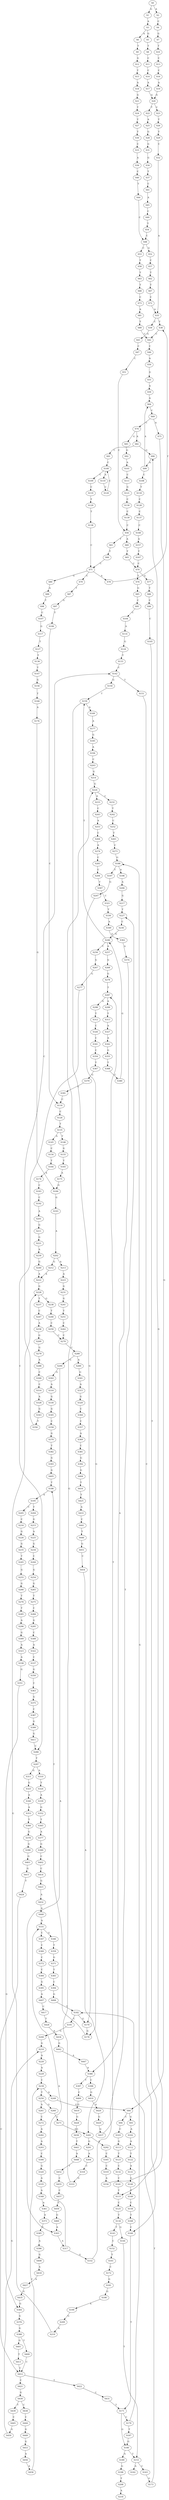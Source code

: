 strict digraph  {
	S0 -> S1 [ label = G ];
	S0 -> S2 [ label = A ];
	S1 -> S3 [ label = A ];
	S2 -> S4 [ label = C ];
	S3 -> S5 [ label = G ];
	S3 -> S6 [ label = A ];
	S4 -> S7 [ label = G ];
	S5 -> S8 [ label = T ];
	S6 -> S9 [ label = T ];
	S7 -> S10 [ label = T ];
	S8 -> S11 [ label = C ];
	S9 -> S12 [ label = G ];
	S10 -> S13 [ label = C ];
	S11 -> S14 [ label = C ];
	S12 -> S15 [ label = T ];
	S13 -> S16 [ label = C ];
	S14 -> S17 [ label = A ];
	S15 -> S18 [ label = A ];
	S16 -> S19 [ label = A ];
	S17 -> S20 [ label = G ];
	S18 -> S21 [ label = G ];
	S19 -> S20 [ label = G ];
	S20 -> S22 [ label = T ];
	S20 -> S23 [ label = C ];
	S21 -> S24 [ label = T ];
	S22 -> S25 [ label = A ];
	S23 -> S26 [ label = T ];
	S24 -> S27 [ label = T ];
	S25 -> S28 [ label = G ];
	S26 -> S29 [ label = T ];
	S27 -> S30 [ label = T ];
	S28 -> S31 [ label = G ];
	S29 -> S32 [ label = C ];
	S30 -> S33 [ label = C ];
	S31 -> S34 [ label = G ];
	S32 -> S35 [ label = A ];
	S33 -> S36 [ label = A ];
	S34 -> S37 [ label = T ];
	S35 -> S38 [ label = T ];
	S35 -> S39 [ label = C ];
	S36 -> S40 [ label = C ];
	S37 -> S41 [ label = C ];
	S38 -> S42 [ label = C ];
	S39 -> S43 [ label = G ];
	S40 -> S44 [ label = T ];
	S41 -> S45 [ label = A ];
	S42 -> S46 [ label = C ];
	S43 -> S47 [ label = C ];
	S44 -> S48 [ label = C ];
	S45 -> S49 [ label = C ];
	S46 -> S50 [ label = A ];
	S47 -> S51 [ label = C ];
	S48 -> S52 [ label = G ];
	S48 -> S53 [ label = C ];
	S49 -> S54 [ label = T ];
	S50 -> S55 [ label = G ];
	S51 -> S56 [ label = C ];
	S52 -> S57 [ label = C ];
	S53 -> S58 [ label = T ];
	S54 -> S48 [ label = C ];
	S55 -> S59 [ label = A ];
	S56 -> S60 [ label = A ];
	S56 -> S61 [ label = T ];
	S57 -> S62 [ label = T ];
	S58 -> S63 [ label = T ];
	S59 -> S64 [ label = A ];
	S60 -> S65 [ label = T ];
	S61 -> S66 [ label = T ];
	S62 -> S67 [ label = T ];
	S63 -> S68 [ label = T ];
	S64 -> S69 [ label = C ];
	S65 -> S70 [ label = C ];
	S66 -> S71 [ label = C ];
	S67 -> S72 [ label = C ];
	S68 -> S73 [ label = C ];
	S69 -> S74 [ label = C ];
	S69 -> S75 [ label = A ];
	S70 -> S76 [ label = T ];
	S70 -> S77 [ label = G ];
	S71 -> S78 [ label = A ];
	S71 -> S79 [ label = C ];
	S71 -> S80 [ label = G ];
	S72 -> S35 [ label = A ];
	S73 -> S81 [ label = A ];
	S74 -> S82 [ label = A ];
	S74 -> S83 [ label = G ];
	S75 -> S84 [ label = G ];
	S76 -> S85 [ label = G ];
	S77 -> S86 [ label = T ];
	S78 -> S38 [ label = T ];
	S79 -> S87 [ label = T ];
	S80 -> S88 [ label = A ];
	S81 -> S89 [ label = T ];
	S82 -> S90 [ label = G ];
	S82 -> S91 [ label = C ];
	S83 -> S92 [ label = G ];
	S84 -> S93 [ label = G ];
	S84 -> S94 [ label = C ];
	S85 -> S95 [ label = C ];
	S86 -> S96 [ label = C ];
	S87 -> S97 [ label = G ];
	S88 -> S98 [ label = T ];
	S89 -> S42 [ label = C ];
	S90 -> S99 [ label = A ];
	S91 -> S100 [ label = C ];
	S92 -> S101 [ label = A ];
	S93 -> S102 [ label = A ];
	S94 -> S103 [ label = C ];
	S95 -> S104 [ label = C ];
	S96 -> S105 [ label = C ];
	S97 -> S106 [ label = T ];
	S98 -> S107 [ label = C ];
	S99 -> S108 [ label = C ];
	S99 -> S64 [ label = A ];
	S100 -> S109 [ label = C ];
	S100 -> S110 [ label = A ];
	S101 -> S111 [ label = C ];
	S102 -> S112 [ label = A ];
	S103 -> S113 [ label = G ];
	S104 -> S114 [ label = A ];
	S105 -> S115 [ label = T ];
	S106 -> S116 [ label = C ];
	S107 -> S117 [ label = G ];
	S108 -> S118 [ label = T ];
	S109 -> S119 [ label = C ];
	S110 -> S120 [ label = C ];
	S111 -> S121 [ label = G ];
	S112 -> S122 [ label = T ];
	S113 -> S123 [ label = T ];
	S114 -> S124 [ label = G ];
	S115 -> S125 [ label = C ];
	S116 -> S126 [ label = C ];
	S117 -> S127 [ label = T ];
	S118 -> S128 [ label = C ];
	S119 -> S129 [ label = T ];
	S120 -> S100 [ label = C ];
	S121 -> S130 [ label = C ];
	S122 -> S131 [ label = A ];
	S123 -> S132 [ label = C ];
	S124 -> S133 [ label = T ];
	S125 -> S134 [ label = T ];
	S126 -> S135 [ label = T ];
	S127 -> S136 [ label = T ];
	S128 -> S137 [ label = C ];
	S129 -> S138 [ label = T ];
	S130 -> S139 [ label = C ];
	S131 -> S140 [ label = G ];
	S132 -> S141 [ label = C ];
	S133 -> S142 [ label = C ];
	S134 -> S143 [ label = T ];
	S134 -> S144 [ label = G ];
	S135 -> S145 [ label = A ];
	S135 -> S146 [ label = T ];
	S136 -> S147 [ label = T ];
	S137 -> S148 [ label = C ];
	S138 -> S71 [ label = C ];
	S139 -> S56 [ label = C ];
	S140 -> S149 [ label = T ];
	S141 -> S115 [ label = T ];
	S142 -> S150 [ label = G ];
	S142 -> S151 [ label = T ];
	S143 -> S152 [ label = C ];
	S144 -> S153 [ label = T ];
	S145 -> S154 [ label = C ];
	S146 -> S155 [ label = G ];
	S147 -> S156 [ label = G ];
	S148 -> S157 [ label = A ];
	S149 -> S158 [ label = C ];
	S150 -> S159 [ label = T ];
	S151 -> S160 [ label = C ];
	S152 -> S161 [ label = T ];
	S153 -> S162 [ label = A ];
	S153 -> S163 [ label = C ];
	S154 -> S164 [ label = T ];
	S155 -> S165 [ label = T ];
	S156 -> S166 [ label = T ];
	S157 -> S167 [ label = T ];
	S158 -> S168 [ label = T ];
	S159 -> S169 [ label = A ];
	S159 -> S170 [ label = G ];
	S160 -> S171 [ label = T ];
	S161 -> S172 [ label = C ];
	S163 -> S173 [ label = G ];
	S164 -> S174 [ label = A ];
	S165 -> S175 [ label = A ];
	S166 -> S176 [ label = A ];
	S167 -> S70 [ label = C ];
	S168 -> S160 [ label = C ];
	S169 -> S177 [ label = A ];
	S170 -> S178 [ label = G ];
	S171 -> S179 [ label = C ];
	S171 -> S180 [ label = G ];
	S172 -> S181 [ label = G ];
	S173 -> S182 [ label = T ];
	S174 -> S183 [ label = C ];
	S175 -> S184 [ label = G ];
	S176 -> S184 [ label = G ];
	S177 -> S185 [ label = G ];
	S178 -> S186 [ label = T ];
	S179 -> S187 [ label = T ];
	S179 -> S188 [ label = G ];
	S180 -> S189 [ label = A ];
	S180 -> S153 [ label = T ];
	S181 -> S190 [ label = G ];
	S182 -> S191 [ label = C ];
	S182 -> S170 [ label = G ];
	S183 -> S192 [ label = C ];
	S184 -> S193 [ label = G ];
	S185 -> S194 [ label = A ];
	S186 -> S195 [ label = A ];
	S187 -> S180 [ label = G ];
	S188 -> S196 [ label = A ];
	S188 -> S197 [ label = T ];
	S189 -> S198 [ label = G ];
	S190 -> S199 [ label = A ];
	S191 -> S200 [ label = G ];
	S192 -> S201 [ label = A ];
	S193 -> S202 [ label = A ];
	S194 -> S203 [ label = C ];
	S195 -> S204 [ label = T ];
	S195 -> S205 [ label = C ];
	S196 -> S206 [ label = A ];
	S197 -> S207 [ label = G ];
	S198 -> S208 [ label = T ];
	S199 -> S209 [ label = G ];
	S200 -> S210 [ label = G ];
	S201 -> S211 [ label = G ];
	S202 -> S212 [ label = G ];
	S202 -> S213 [ label = A ];
	S203 -> S214 [ label = G ];
	S204 -> S215 [ label = G ];
	S205 -> S216 [ label = C ];
	S206 -> S217 [ label = G ];
	S207 -> S178 [ label = G ];
	S208 -> S218 [ label = A ];
	S209 -> S219 [ label = A ];
	S210 -> S220 [ label = A ];
	S211 -> S221 [ label = G ];
	S212 -> S222 [ label = A ];
	S213 -> S223 [ label = A ];
	S214 -> S224 [ label = G ];
	S215 -> S225 [ label = A ];
	S216 -> S226 [ label = G ];
	S217 -> S227 [ label = T ];
	S219 -> S228 [ label = G ];
	S220 -> S229 [ label = A ];
	S221 -> S230 [ label = A ];
	S222 -> S228 [ label = G ];
	S223 -> S231 [ label = G ];
	S224 -> S232 [ label = C ];
	S224 -> S233 [ label = A ];
	S225 -> S234 [ label = G ];
	S226 -> S235 [ label = G ];
	S227 -> S236 [ label = C ];
	S228 -> S237 [ label = T ];
	S228 -> S238 [ label = G ];
	S229 -> S239 [ label = C ];
	S230 -> S240 [ label = G ];
	S231 -> S241 [ label = G ];
	S232 -> S242 [ label = T ];
	S233 -> S243 [ label = C ];
	S234 -> S244 [ label = C ];
	S235 -> S245 [ label = T ];
	S236 -> S246 [ label = G ];
	S237 -> S247 [ label = C ];
	S238 -> S248 [ label = T ];
	S239 -> S249 [ label = A ];
	S239 -> S250 [ label = T ];
	S240 -> S222 [ label = A ];
	S241 -> S251 [ label = T ];
	S242 -> S252 [ label = C ];
	S243 -> S253 [ label = A ];
	S244 -> S254 [ label = G ];
	S245 -> S255 [ label = G ];
	S246 -> S256 [ label = C ];
	S246 -> S159 [ label = T ];
	S246 -> S257 [ label = A ];
	S247 -> S258 [ label = A ];
	S248 -> S259 [ label = C ];
	S249 -> S84 [ label = G ];
	S250 -> S260 [ label = G ];
	S250 -> S261 [ label = A ];
	S251 -> S262 [ label = C ];
	S252 -> S263 [ label = T ];
	S253 -> S264 [ label = C ];
	S254 -> S265 [ label = G ];
	S255 -> S266 [ label = G ];
	S256 -> S267 [ label = G ];
	S257 -> S268 [ label = G ];
	S258 -> S269 [ label = G ];
	S259 -> S270 [ label = C ];
	S260 -> S271 [ label = C ];
	S261 -> S272 [ label = C ];
	S262 -> S270 [ label = C ];
	S263 -> S273 [ label = C ];
	S264 -> S274 [ label = A ];
	S265 -> S275 [ label = T ];
	S266 -> S276 [ label = T ];
	S267 -> S277 [ label = G ];
	S268 -> S278 [ label = G ];
	S269 -> S279 [ label = G ];
	S270 -> S280 [ label = C ];
	S271 -> S281 [ label = A ];
	S272 -> S282 [ label = A ];
	S273 -> S188 [ label = G ];
	S274 -> S283 [ label = C ];
	S275 -> S284 [ label = C ];
	S276 -> S285 [ label = T ];
	S277 -> S286 [ label = C ];
	S278 -> S287 [ label = T ];
	S279 -> S288 [ label = A ];
	S280 -> S289 [ label = A ];
	S280 -> S290 [ label = G ];
	S281 -> S291 [ label = G ];
	S281 -> S292 [ label = A ];
	S282 -> S293 [ label = A ];
	S283 -> S294 [ label = C ];
	S284 -> S295 [ label = G ];
	S285 -> S296 [ label = A ];
	S286 -> S297 [ label = T ];
	S287 -> S298 [ label = G ];
	S287 -> S299 [ label = A ];
	S288 -> S300 [ label = C ];
	S289 -> S301 [ label = G ];
	S290 -> S302 [ label = G ];
	S290 -> S303 [ label = A ];
	S291 -> S304 [ label = A ];
	S292 -> S305 [ label = C ];
	S293 -> S306 [ label = C ];
	S294 -> S307 [ label = T ];
	S295 -> S308 [ label = C ];
	S296 -> S309 [ label = G ];
	S297 -> S310 [ label = A ];
	S297 -> S311 [ label = G ];
	S298 -> S312 [ label = T ];
	S299 -> S313 [ label = T ];
	S300 -> S314 [ label = C ];
	S301 -> S315 [ label = A ];
	S302 -> S316 [ label = A ];
	S303 -> S317 [ label = A ];
	S304 -> S318 [ label = C ];
	S305 -> S319 [ label = C ];
	S306 -> S320 [ label = G ];
	S307 -> S321 [ label = C ];
	S308 -> S322 [ label = A ];
	S309 -> S323 [ label = A ];
	S310 -> S324 [ label = T ];
	S311 -> S325 [ label = G ];
	S312 -> S326 [ label = C ];
	S313 -> S327 [ label = A ];
	S314 -> S328 [ label = A ];
	S315 -> S329 [ label = G ];
	S316 -> S330 [ label = G ];
	S317 -> S331 [ label = A ];
	S317 -> S332 [ label = G ];
	S318 -> S333 [ label = G ];
	S319 -> S334 [ label = A ];
	S320 -> S335 [ label = A ];
	S321 -> S336 [ label = T ];
	S322 -> S337 [ label = C ];
	S323 -> S338 [ label = A ];
	S324 -> S339 [ label = A ];
	S325 -> S340 [ label = A ];
	S326 -> S341 [ label = C ];
	S327 -> S342 [ label = A ];
	S328 -> S343 [ label = G ];
	S329 -> S344 [ label = C ];
	S330 -> S345 [ label = G ];
	S331 -> S346 [ label = G ];
	S331 -> S347 [ label = C ];
	S332 -> S227 [ label = T ];
	S333 -> S224 [ label = G ];
	S334 -> S90 [ label = G ];
	S335 -> S348 [ label = A ];
	S336 -> S349 [ label = A ];
	S337 -> S350 [ label = G ];
	S338 -> S351 [ label = G ];
	S339 -> S352 [ label = G ];
	S340 -> S353 [ label = A ];
	S341 -> S354 [ label = C ];
	S342 -> S355 [ label = G ];
	S343 -> S356 [ label = T ];
	S344 -> S357 [ label = C ];
	S345 -> S358 [ label = C ];
	S346 -> S359 [ label = T ];
	S347 -> S360 [ label = C ];
	S348 -> S361 [ label = A ];
	S349 -> S362 [ label = G ];
	S350 -> S363 [ label = C ];
	S351 -> S364 [ label = G ];
	S352 -> S365 [ label = T ];
	S353 -> S366 [ label = T ];
	S354 -> S367 [ label = T ];
	S355 -> S368 [ label = T ];
	S356 -> S142 [ label = C ];
	S357 -> S369 [ label = A ];
	S358 -> S370 [ label = G ];
	S359 -> S371 [ label = G ];
	S360 -> S372 [ label = C ];
	S361 -> S373 [ label = A ];
	S362 -> S374 [ label = A ];
	S363 -> S375 [ label = G ];
	S364 -> S376 [ label = G ];
	S365 -> S377 [ label = A ];
	S366 -> S378 [ label = G ];
	S367 -> S379 [ label = G ];
	S368 -> S380 [ label = C ];
	S369 -> S381 [ label = C ];
	S370 -> S382 [ label = T ];
	S371 -> S383 [ label = T ];
	S372 -> S384 [ label = C ];
	S373 -> S385 [ label = C ];
	S374 -> S386 [ label = A ];
	S375 -> S387 [ label = C ];
	S376 -> S388 [ label = G ];
	S377 -> S389 [ label = G ];
	S378 -> S390 [ label = G ];
	S379 -> S391 [ label = T ];
	S380 -> S246 [ label = G ];
	S381 -> S392 [ label = G ];
	S382 -> S393 [ label = G ];
	S383 -> S394 [ label = C ];
	S384 -> S395 [ label = G ];
	S385 -> S396 [ label = A ];
	S386 -> S397 [ label = T ];
	S386 -> S398 [ label = C ];
	S387 -> S399 [ label = G ];
	S388 -> S400 [ label = T ];
	S388 -> S401 [ label = G ];
	S389 -> S402 [ label = C ];
	S390 -> S403 [ label = G ];
	S391 -> S116 [ label = C ];
	S392 -> S404 [ label = G ];
	S393 -> S405 [ label = G ];
	S394 -> S406 [ label = G ];
	S395 -> S407 [ label = A ];
	S396 -> S408 [ label = G ];
	S397 -> S409 [ label = C ];
	S398 -> S410 [ label = G ];
	S399 -> S411 [ label = G ];
	S400 -> S412 [ label = C ];
	S401 -> S413 [ label = T ];
	S402 -> S414 [ label = C ];
	S403 -> S415 [ label = G ];
	S404 -> S416 [ label = T ];
	S405 -> S186 [ label = T ];
	S406 -> S182 [ label = T ];
	S407 -> S417 [ label = C ];
	S408 -> S418 [ label = A ];
	S409 -> S419 [ label = G ];
	S410 -> S420 [ label = A ];
	S411 -> S286 [ label = C ];
	S412 -> S421 [ label = C ];
	S412 -> S422 [ label = T ];
	S413 -> S412 [ label = C ];
	S414 -> S423 [ label = G ];
	S415 -> S424 [ label = T ];
	S416 -> S425 [ label = T ];
	S417 -> S426 [ label = T ];
	S418 -> S427 [ label = A ];
	S419 -> S428 [ label = G ];
	S420 -> S429 [ label = G ];
	S421 -> S430 [ label = G ];
	S422 -> S431 [ label = C ];
	S423 -> S432 [ label = A ];
	S424 -> S412 [ label = C ];
	S425 -> S433 [ label = A ];
	S426 -> S434 [ label = A ];
	S427 -> S435 [ label = G ];
	S428 -> S436 [ label = G ];
	S429 -> S437 [ label = G ];
	S430 -> S438 [ label = C ];
	S430 -> S439 [ label = T ];
	S431 -> S171 [ label = T ];
	S432 -> S440 [ label = A ];
	S433 -> S441 [ label = C ];
	S434 -> S442 [ label = G ];
	S435 -> S364 [ label = G ];
	S436 -> S443 [ label = T ];
	S437 -> S287 [ label = T ];
	S438 -> S444 [ label = C ];
	S439 -> S445 [ label = C ];
	S440 -> S331 [ label = A ];
	S441 -> S446 [ label = T ];
	S442 -> S447 [ label = A ];
	S443 -> S448 [ label = A ];
	S444 -> S449 [ label = G ];
	S445 -> S450 [ label = G ];
	S446 -> S451 [ label = G ];
	S447 -> S386 [ label = A ];
	S448 -> S452 [ label = T ];
	S449 -> S453 [ label = G ];
	S450 -> S210 [ label = G ];
	S451 -> S454 [ label = C ];
	S452 -> S455 [ label = C ];
	S453 -> S456 [ label = A ];
	S454 -> S281 [ label = A ];
	S455 -> S457 [ label = C ];
	S456 -> S458 [ label = A ];
	S457 -> S459 [ label = C ];
	S458 -> S239 [ label = C ];
	S459 -> S460 [ label = G ];
	S460 -> S303 [ label = A ];
}
